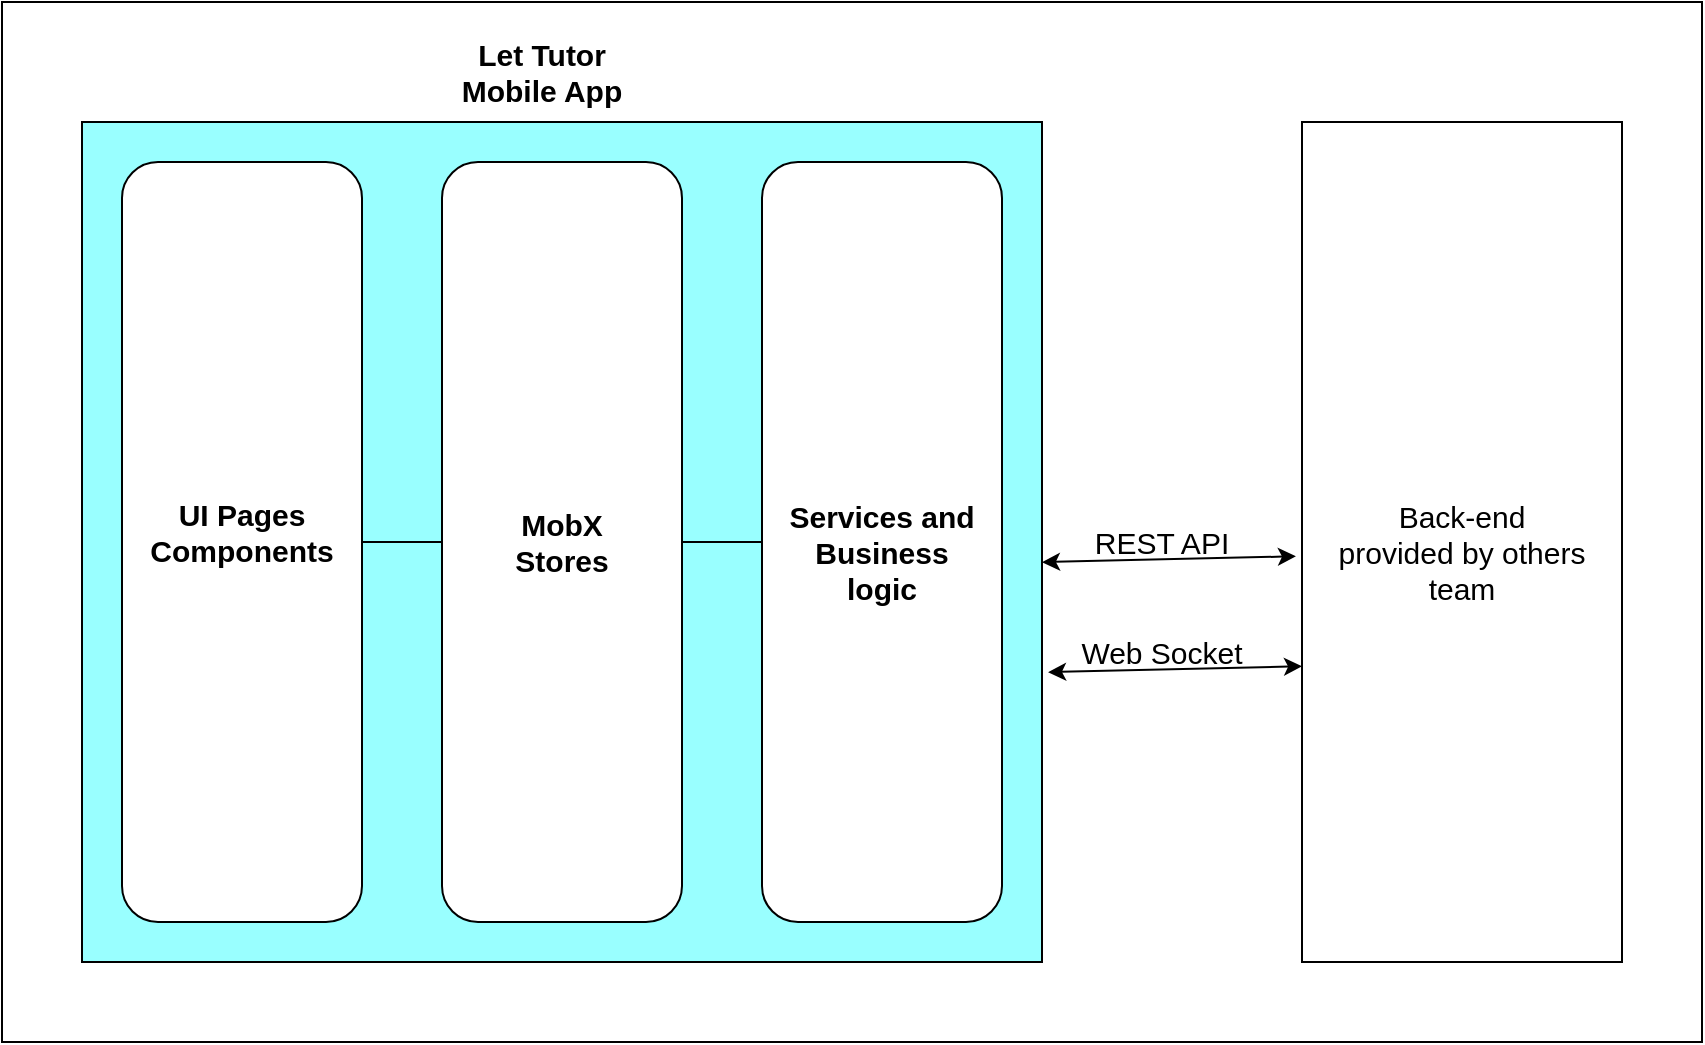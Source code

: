 <mxfile version="18.1.2" type="device"><diagram id="mERit_RF1NKdD2zz_kxF" name="Page-1"><mxGraphModel dx="1374" dy="754" grid="1" gridSize="10" guides="1" tooltips="1" connect="1" arrows="1" fold="1" page="1" pageScale="1" pageWidth="850" pageHeight="1100" math="0" shadow="0"><root><mxCell id="0"/><mxCell id="1" parent="0"/><mxCell id="Ef156HpxeNaeQoGzq9qj-2" value="" style="rounded=0;whiteSpace=wrap;html=1;" vertex="1" parent="1"><mxGeometry x="650" y="220" width="160" height="420" as="geometry"/></mxCell><mxCell id="Ef156HpxeNaeQoGzq9qj-3" value="" style="rounded=0;whiteSpace=wrap;html=1;fillColor=#99FFFF;" vertex="1" parent="1"><mxGeometry x="40" y="220" width="480" height="420" as="geometry"/></mxCell><mxCell id="Ef156HpxeNaeQoGzq9qj-4" value="" style="rounded=1;whiteSpace=wrap;html=1;" vertex="1" parent="1"><mxGeometry x="60" y="240" width="120" height="380" as="geometry"/></mxCell><mxCell id="Ef156HpxeNaeQoGzq9qj-5" value="" style="rounded=1;whiteSpace=wrap;html=1;" vertex="1" parent="1"><mxGeometry x="220" y="240" width="120" height="380" as="geometry"/></mxCell><mxCell id="Ef156HpxeNaeQoGzq9qj-6" value="" style="rounded=1;whiteSpace=wrap;html=1;" vertex="1" parent="1"><mxGeometry x="380" y="240" width="120" height="380" as="geometry"/></mxCell><mxCell id="Ef156HpxeNaeQoGzq9qj-8" value="REST API" style="text;html=1;strokeColor=none;fillColor=none;align=center;verticalAlign=middle;whiteSpace=wrap;rounded=0;fontSize=15;" vertex="1" parent="1"><mxGeometry x="540" y="415" width="80" height="30" as="geometry"/></mxCell><mxCell id="Ef156HpxeNaeQoGzq9qj-9" value="" style="endArrow=classic;startArrow=classic;html=1;rounded=0;entryX=-0.019;entryY=0.517;entryDx=0;entryDy=0;entryPerimeter=0;exitX=1;exitY=0.524;exitDx=0;exitDy=0;exitPerimeter=0;" edge="1" parent="1" source="Ef156HpxeNaeQoGzq9qj-3" target="Ef156HpxeNaeQoGzq9qj-2"><mxGeometry width="50" height="50" relative="1" as="geometry"><mxPoint x="540" y="510" as="sourcePoint"/><mxPoint x="590" y="460" as="targetPoint"/></mxGeometry></mxCell><mxCell id="Ef156HpxeNaeQoGzq9qj-10" value="" style="endArrow=none;html=1;rounded=0;fontSize=15;exitX=1;exitY=0.5;exitDx=0;exitDy=0;entryX=0;entryY=0.5;entryDx=0;entryDy=0;" edge="1" parent="1" source="Ef156HpxeNaeQoGzq9qj-4" target="Ef156HpxeNaeQoGzq9qj-5"><mxGeometry width="50" height="50" relative="1" as="geometry"><mxPoint x="400" y="410" as="sourcePoint"/><mxPoint x="450" y="360" as="targetPoint"/></mxGeometry></mxCell><mxCell id="Ef156HpxeNaeQoGzq9qj-12" value="" style="endArrow=none;html=1;rounded=0;fontSize=15;exitX=1;exitY=0.5;exitDx=0;exitDy=0;entryX=0;entryY=0.5;entryDx=0;entryDy=0;" edge="1" parent="1" source="Ef156HpxeNaeQoGzq9qj-5" target="Ef156HpxeNaeQoGzq9qj-6"><mxGeometry width="50" height="50" relative="1" as="geometry"><mxPoint x="190" y="440" as="sourcePoint"/><mxPoint x="230" y="440" as="targetPoint"/></mxGeometry></mxCell><mxCell id="Ef156HpxeNaeQoGzq9qj-14" value="UI Pages&lt;br&gt;Components" style="text;html=1;strokeColor=none;fillColor=none;align=center;verticalAlign=middle;whiteSpace=wrap;rounded=0;fontSize=15;labelBorderColor=none;fontStyle=1" vertex="1" parent="1"><mxGeometry x="90" y="410" width="60" height="30" as="geometry"/></mxCell><mxCell id="Ef156HpxeNaeQoGzq9qj-15" value="MobX Stores" style="text;html=1;strokeColor=none;fillColor=none;align=center;verticalAlign=middle;whiteSpace=wrap;rounded=0;fontSize=15;labelBorderColor=none;fontStyle=1" vertex="1" parent="1"><mxGeometry x="250" y="415" width="60" height="30" as="geometry"/></mxCell><mxCell id="Ef156HpxeNaeQoGzq9qj-16" value="Services and Business logic" style="text;html=1;strokeColor=none;fillColor=none;align=center;verticalAlign=middle;whiteSpace=wrap;rounded=0;fontSize=15;labelBorderColor=none;fontStyle=1" vertex="1" parent="1"><mxGeometry x="390" y="420" width="100" height="30" as="geometry"/></mxCell><mxCell id="Ef156HpxeNaeQoGzq9qj-17" value="Back-end&lt;br&gt;provided by others team" style="text;html=1;strokeColor=none;fillColor=none;align=center;verticalAlign=middle;whiteSpace=wrap;rounded=0;fontSize=15;" vertex="1" parent="1"><mxGeometry x="660" y="420" width="140" height="30" as="geometry"/></mxCell><mxCell id="Ef156HpxeNaeQoGzq9qj-21" value="Web Socket" style="text;html=1;strokeColor=none;fillColor=none;align=center;verticalAlign=middle;whiteSpace=wrap;rounded=0;fontSize=15;" vertex="1" parent="1"><mxGeometry x="530" y="470" width="100" height="30" as="geometry"/></mxCell><mxCell id="Ef156HpxeNaeQoGzq9qj-22" value="" style="endArrow=classic;startArrow=classic;html=1;rounded=0;entryX=-0.019;entryY=0.517;entryDx=0;entryDy=0;entryPerimeter=0;exitX=1;exitY=0.524;exitDx=0;exitDy=0;exitPerimeter=0;" edge="1" parent="1"><mxGeometry width="50" height="50" relative="1" as="geometry"><mxPoint x="523.04" y="495.08" as="sourcePoint"/><mxPoint x="650" y="492.14" as="targetPoint"/></mxGeometry></mxCell><mxCell id="Ef156HpxeNaeQoGzq9qj-26" value="Let Tutor Mobile App" style="text;html=1;strokeColor=none;fillColor=none;align=center;verticalAlign=middle;whiteSpace=wrap;rounded=0;fontSize=15;labelBorderColor=none;fontStyle=1" vertex="1" parent="1"><mxGeometry x="220" y="180" width="100" height="30" as="geometry"/></mxCell><mxCell id="Ef156HpxeNaeQoGzq9qj-31" value="" style="rounded=0;whiteSpace=wrap;html=1;labelBorderColor=none;fontSize=15;fillColor=none;" vertex="1" parent="1"><mxGeometry y="160" width="850" height="520" as="geometry"/></mxCell></root></mxGraphModel></diagram></mxfile>